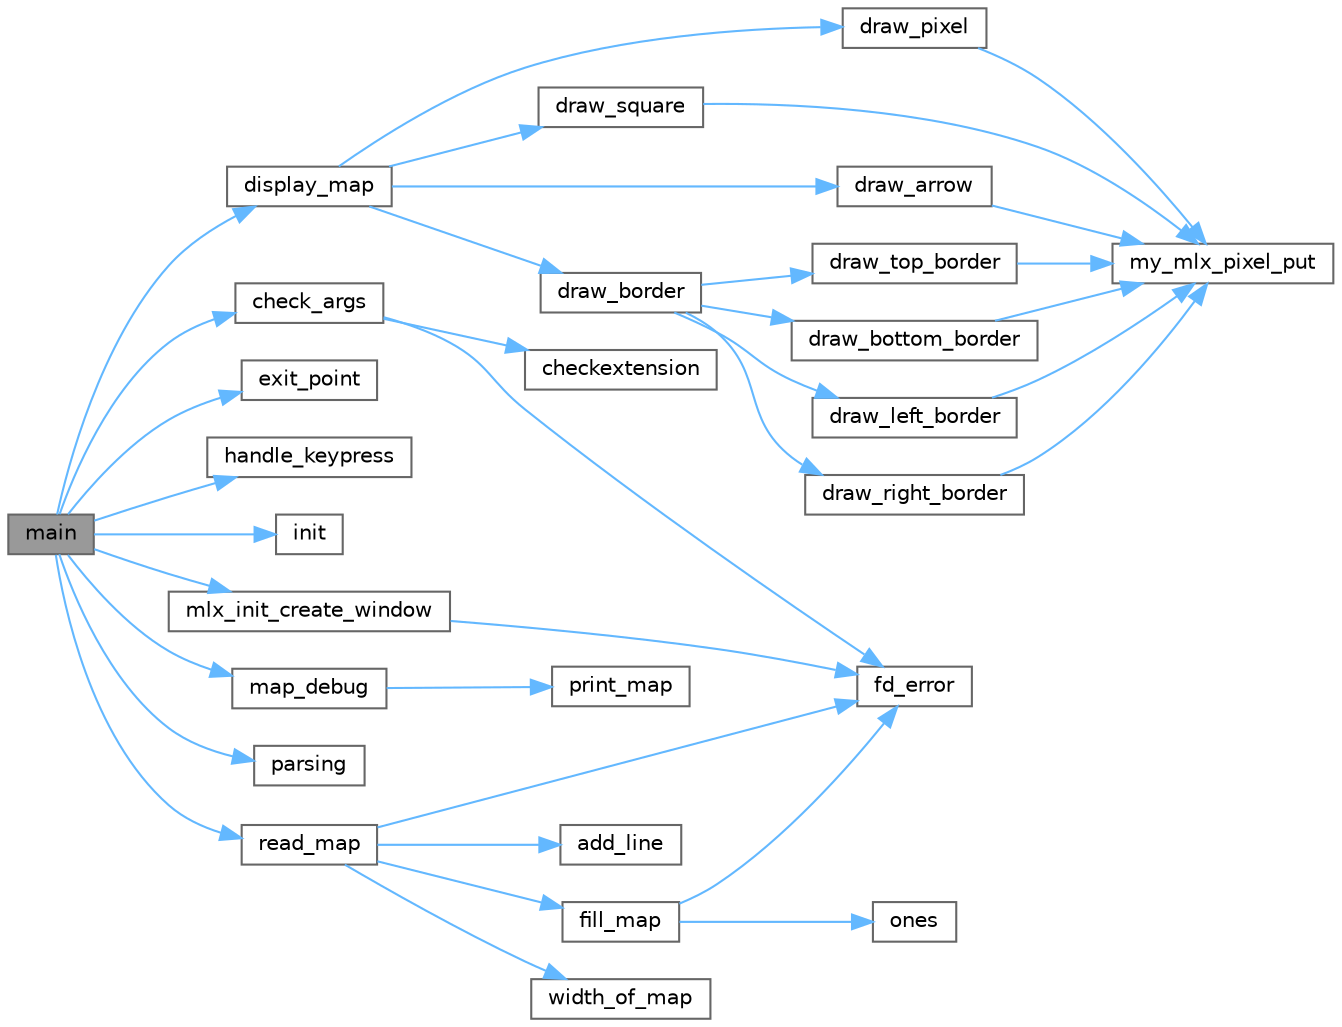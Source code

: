 digraph "main"
{
 // LATEX_PDF_SIZE
  bgcolor="transparent";
  edge [fontname=Helvetica,fontsize=10,labelfontname=Helvetica,labelfontsize=10];
  node [fontname=Helvetica,fontsize=10,shape=box,height=0.2,width=0.4];
  rankdir="LR";
  Node1 [id="Node000001",label="main",height=0.2,width=0.4,color="gray40", fillcolor="grey60", style="filled", fontcolor="black",tooltip="Entry point of the program."];
  Node1 -> Node2 [id="edge1_Node000001_Node000002",color="steelblue1",style="solid",tooltip=" "];
  Node2 [id="Node000002",label="check_args",height=0.2,width=0.4,color="grey40", fillcolor="white", style="filled",URL="$parsing_8c.html#a9572228285cd82518fa287634356ac30",tooltip="Validates command-line arguments and file extension."];
  Node2 -> Node3 [id="edge2_Node000002_Node000003",color="steelblue1",style="solid",tooltip=" "];
  Node3 [id="Node000003",label="checkextension",height=0.2,width=0.4,color="grey40", fillcolor="white", style="filled",URL="$check__arg_8c.html#a7ab11ed507b3d0e58c22de178191e072",tooltip="Checks if the given filename has a specific file extension."];
  Node2 -> Node4 [id="edge3_Node000002_Node000004",color="steelblue1",style="solid",tooltip=" "];
  Node4 [id="Node000004",label="fd_error",height=0.2,width=0.4,color="grey40", fillcolor="white", style="filled",URL="$util__1_8c.html#abdd79f8c7592cfe0da42efdeeb0b09a1",tooltip="Outputs an error message to the standard error stream."];
  Node1 -> Node5 [id="edge4_Node000001_Node000005",color="steelblue1",style="solid",tooltip=" "];
  Node5 [id="Node000005",label="display_map",height=0.2,width=0.4,color="grey40", fillcolor="white", style="filled",URL="$draw__map_8c.html#abb35c64f40d6a26a0ecb17e0845c5514",tooltip="Prints squares, borders and player of the map."];
  Node5 -> Node6 [id="edge5_Node000005_Node000006",color="steelblue1",style="solid",tooltip=" "];
  Node6 [id="Node000006",label="draw_arrow",height=0.2,width=0.4,color="grey40", fillcolor="white", style="filled",URL="$draw__player_8c.html#a0130fbcda5fe3198cee34212ce33edbc",tooltip="Draw vector of player."];
  Node6 -> Node7 [id="edge6_Node000006_Node000007",color="steelblue1",style="solid",tooltip=" "];
  Node7 [id="Node000007",label="my_mlx_pixel_put",height=0.2,width=0.4,color="grey40", fillcolor="white", style="filled",URL="$util__1_8c.html#a26e24eb705fb43a7fc63f86db9427312",tooltip="Fast version on pixel put."];
  Node5 -> Node8 [id="edge7_Node000005_Node000008",color="steelblue1",style="solid",tooltip=" "];
  Node8 [id="Node000008",label="draw_border",height=0.2,width=0.4,color="grey40", fillcolor="white", style="filled",URL="$draw__borders_8c.html#a7a0f61fd1ed16eed914881ad481d3d6f",tooltip="Draw borders of map."];
  Node8 -> Node9 [id="edge8_Node000008_Node000009",color="steelblue1",style="solid",tooltip=" "];
  Node9 [id="Node000009",label="draw_bottom_border",height=0.2,width=0.4,color="grey40", fillcolor="white", style="filled",URL="$draw__borders_8c.html#a24b7b602bee179e2f49b2f6c4e4f3de0",tooltip="Draw bottom border."];
  Node9 -> Node7 [id="edge9_Node000009_Node000007",color="steelblue1",style="solid",tooltip=" "];
  Node8 -> Node10 [id="edge10_Node000008_Node000010",color="steelblue1",style="solid",tooltip=" "];
  Node10 [id="Node000010",label="draw_left_border",height=0.2,width=0.4,color="grey40", fillcolor="white", style="filled",URL="$draw__borders_8c.html#a9bc672a7253ed16ae0c35641b48214d3",tooltip="Draw left border."];
  Node10 -> Node7 [id="edge11_Node000010_Node000007",color="steelblue1",style="solid",tooltip=" "];
  Node8 -> Node11 [id="edge12_Node000008_Node000011",color="steelblue1",style="solid",tooltip=" "];
  Node11 [id="Node000011",label="draw_right_border",height=0.2,width=0.4,color="grey40", fillcolor="white", style="filled",URL="$draw__borders_8c.html#a2a1cbc9a6116e4eb11883cea084346aa",tooltip="Draw right border."];
  Node11 -> Node7 [id="edge13_Node000011_Node000007",color="steelblue1",style="solid",tooltip=" "];
  Node8 -> Node12 [id="edge14_Node000008_Node000012",color="steelblue1",style="solid",tooltip=" "];
  Node12 [id="Node000012",label="draw_top_border",height=0.2,width=0.4,color="grey40", fillcolor="white", style="filled",URL="$draw__borders_8c.html#a4bf979fd1a1016b16d047a65f1ea8c0b",tooltip="Draw top border."];
  Node12 -> Node7 [id="edge15_Node000012_Node000007",color="steelblue1",style="solid",tooltip=" "];
  Node5 -> Node13 [id="edge16_Node000005_Node000013",color="steelblue1",style="solid",tooltip=" "];
  Node13 [id="Node000013",label="draw_pixel",height=0.2,width=0.4,color="grey40", fillcolor="white", style="filled",URL="$draw__player_8c.html#aa32d1a2cbd10349e6d59e101d801cb22",tooltip="Draw pixel."];
  Node13 -> Node7 [id="edge17_Node000013_Node000007",color="steelblue1",style="solid",tooltip=" "];
  Node5 -> Node14 [id="edge18_Node000005_Node000014",color="steelblue1",style="solid",tooltip=" "];
  Node14 [id="Node000014",label="draw_square",height=0.2,width=0.4,color="grey40", fillcolor="white", style="filled",URL="$draw__map_8c.html#ad574847dfafc7f9060c6de1e5e52eb38",tooltip="Prints square by tile size with mlx pixel put."];
  Node14 -> Node7 [id="edge19_Node000014_Node000007",color="steelblue1",style="solid",tooltip=" "];
  Node1 -> Node15 [id="edge20_Node000001_Node000015",color="steelblue1",style="solid",tooltip=" "];
  Node15 [id="Node000015",label="exit_point",height=0.2,width=0.4,color="grey40", fillcolor="white", style="filled",URL="$cub3d_8c.html#a935bbae1ea2cb5d18534db1274ec24dd",tooltip="Entry point of the program."];
  Node1 -> Node16 [id="edge21_Node000001_Node000016",color="steelblue1",style="solid",tooltip=" "];
  Node16 [id="Node000016",label="handle_keypress",height=0.2,width=0.4,color="grey40", fillcolor="white", style="filled",URL="$movement_8c.html#a27dbbdbc6d071f3731c4593d051de838",tooltip=" "];
  Node1 -> Node17 [id="edge22_Node000001_Node000017",color="steelblue1",style="solid",tooltip=" "];
  Node17 [id="Node000017",label="init",height=0.2,width=0.4,color="grey40", fillcolor="white", style="filled",URL="$cub3d_8c.html#aaef388738fbd36457dc32bf714b39363",tooltip=" "];
  Node1 -> Node18 [id="edge23_Node000001_Node000018",color="steelblue1",style="solid",tooltip=" "];
  Node18 [id="Node000018",label="map_debug",height=0.2,width=0.4,color="grey40", fillcolor="white", style="filled",URL="$util__2_8c.html#ad7d661fed596492a19e7d67b862ee02e",tooltip="Prints debugging information about the map."];
  Node18 -> Node19 [id="edge24_Node000018_Node000019",color="steelblue1",style="solid",tooltip=" "];
  Node19 [id="Node000019",label="print_map",height=0.2,width=0.4,color="grey40", fillcolor="white", style="filled",URL="$util__2_8c.html#a0c4f74f9034ba14fa383ed748ab577a0",tooltip="Prints the map to the standard output."];
  Node1 -> Node20 [id="edge25_Node000001_Node000020",color="steelblue1",style="solid",tooltip=" "];
  Node20 [id="Node000020",label="mlx_init_create_window",height=0.2,width=0.4,color="grey40", fillcolor="white", style="filled",URL="$mlx__init__create__win_8c.html#a81e5bd795cb879b651de99812ac575da",tooltip="Initialize the MLX library and create a new window."];
  Node20 -> Node4 [id="edge26_Node000020_Node000004",color="steelblue1",style="solid",tooltip=" "];
  Node1 -> Node21 [id="edge27_Node000001_Node000021",color="steelblue1",style="solid",tooltip=" "];
  Node21 [id="Node000021",label="parsing",height=0.2,width=0.4,color="grey40", fillcolor="white", style="filled",URL="$parsing_8c.html#a219387ccc2856e87b669de8a205a78e2",tooltip=" "];
  Node1 -> Node22 [id="edge28_Node000001_Node000022",color="steelblue1",style="solid",tooltip=" "];
  Node22 [id="Node000022",label="read_map",height=0.2,width=0.4,color="grey40", fillcolor="white", style="filled",URL="$read__map_8c.html#abc6a0e39f4097410a6462b03e8b98fe5",tooltip="Opens a file and reads map."];
  Node22 -> Node23 [id="edge29_Node000022_Node000023",color="steelblue1",style="solid",tooltip=" "];
  Node23 [id="Node000023",label="add_line",height=0.2,width=0.4,color="grey40", fillcolor="white", style="filled",URL="$read__map_8c.html#a804cd515bd4c1bf7169adeb352db80fb",tooltip="Adds a new line to the heightmap."];
  Node22 -> Node4 [id="edge30_Node000022_Node000004",color="steelblue1",style="solid",tooltip=" "];
  Node22 -> Node24 [id="edge31_Node000022_Node000024",color="steelblue1",style="solid",tooltip=" "];
  Node24 [id="Node000024",label="fill_map",height=0.2,width=0.4,color="grey40", fillcolor="white", style="filled",URL="$rebuild__map_8c.html#aa90f1f0c25556207e47fc2f745ee1b08",tooltip="Fills the map in the t_data structure by modifying each row using the ones function."];
  Node24 -> Node4 [id="edge32_Node000024_Node000004",color="steelblue1",style="solid",tooltip=" "];
  Node24 -> Node25 [id="edge33_Node000024_Node000025",color="steelblue1",style="solid",tooltip=" "];
  Node25 [id="Node000025",label="ones",height=0.2,width=0.4,color="grey40", fillcolor="white", style="filled",URL="$rebuild__map_8c.html#a56fad01de869c2d66274980841bd34ba",tooltip="Modifies the input string src by replacing certain characters with '1'."];
  Node22 -> Node26 [id="edge34_Node000022_Node000026",color="steelblue1",style="solid",tooltip=" "];
  Node26 [id="Node000026",label="width_of_map",height=0.2,width=0.4,color="grey40", fillcolor="white", style="filled",URL="$read__map_8c.html#a85b45c355bcd7ef210d4d1abb1bd0d03",tooltip="Calculates the longest width of a map represented by a string."];
}

